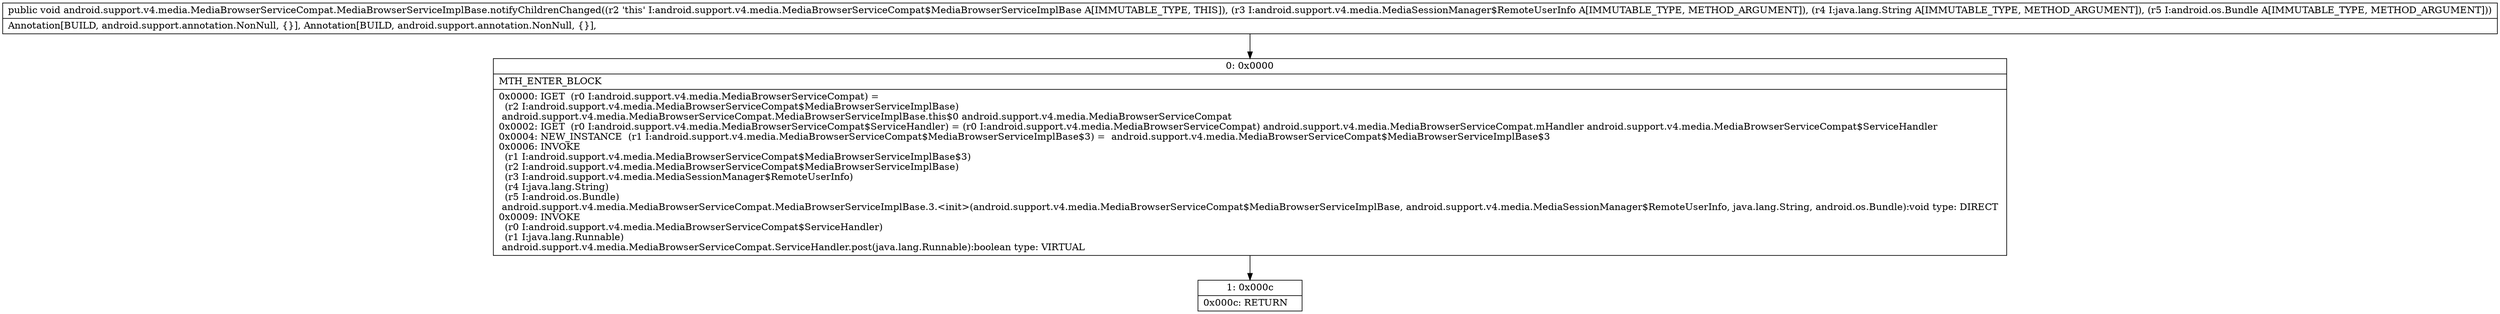digraph "CFG forandroid.support.v4.media.MediaBrowserServiceCompat.MediaBrowserServiceImplBase.notifyChildrenChanged(Landroid\/support\/v4\/media\/MediaSessionManager$RemoteUserInfo;Ljava\/lang\/String;Landroid\/os\/Bundle;)V" {
Node_0 [shape=record,label="{0\:\ 0x0000|MTH_ENTER_BLOCK\l|0x0000: IGET  (r0 I:android.support.v4.media.MediaBrowserServiceCompat) = \l  (r2 I:android.support.v4.media.MediaBrowserServiceCompat$MediaBrowserServiceImplBase)\l android.support.v4.media.MediaBrowserServiceCompat.MediaBrowserServiceImplBase.this$0 android.support.v4.media.MediaBrowserServiceCompat \l0x0002: IGET  (r0 I:android.support.v4.media.MediaBrowserServiceCompat$ServiceHandler) = (r0 I:android.support.v4.media.MediaBrowserServiceCompat) android.support.v4.media.MediaBrowserServiceCompat.mHandler android.support.v4.media.MediaBrowserServiceCompat$ServiceHandler \l0x0004: NEW_INSTANCE  (r1 I:android.support.v4.media.MediaBrowserServiceCompat$MediaBrowserServiceImplBase$3) =  android.support.v4.media.MediaBrowserServiceCompat$MediaBrowserServiceImplBase$3 \l0x0006: INVOKE  \l  (r1 I:android.support.v4.media.MediaBrowserServiceCompat$MediaBrowserServiceImplBase$3)\l  (r2 I:android.support.v4.media.MediaBrowserServiceCompat$MediaBrowserServiceImplBase)\l  (r3 I:android.support.v4.media.MediaSessionManager$RemoteUserInfo)\l  (r4 I:java.lang.String)\l  (r5 I:android.os.Bundle)\l android.support.v4.media.MediaBrowserServiceCompat.MediaBrowserServiceImplBase.3.\<init\>(android.support.v4.media.MediaBrowserServiceCompat$MediaBrowserServiceImplBase, android.support.v4.media.MediaSessionManager$RemoteUserInfo, java.lang.String, android.os.Bundle):void type: DIRECT \l0x0009: INVOKE  \l  (r0 I:android.support.v4.media.MediaBrowserServiceCompat$ServiceHandler)\l  (r1 I:java.lang.Runnable)\l android.support.v4.media.MediaBrowserServiceCompat.ServiceHandler.post(java.lang.Runnable):boolean type: VIRTUAL \l}"];
Node_1 [shape=record,label="{1\:\ 0x000c|0x000c: RETURN   \l}"];
MethodNode[shape=record,label="{public void android.support.v4.media.MediaBrowserServiceCompat.MediaBrowserServiceImplBase.notifyChildrenChanged((r2 'this' I:android.support.v4.media.MediaBrowserServiceCompat$MediaBrowserServiceImplBase A[IMMUTABLE_TYPE, THIS]), (r3 I:android.support.v4.media.MediaSessionManager$RemoteUserInfo A[IMMUTABLE_TYPE, METHOD_ARGUMENT]), (r4 I:java.lang.String A[IMMUTABLE_TYPE, METHOD_ARGUMENT]), (r5 I:android.os.Bundle A[IMMUTABLE_TYPE, METHOD_ARGUMENT]))  | Annotation[BUILD, android.support.annotation.NonNull, \{\}], Annotation[BUILD, android.support.annotation.NonNull, \{\}], \l}"];
MethodNode -> Node_0;
Node_0 -> Node_1;
}

